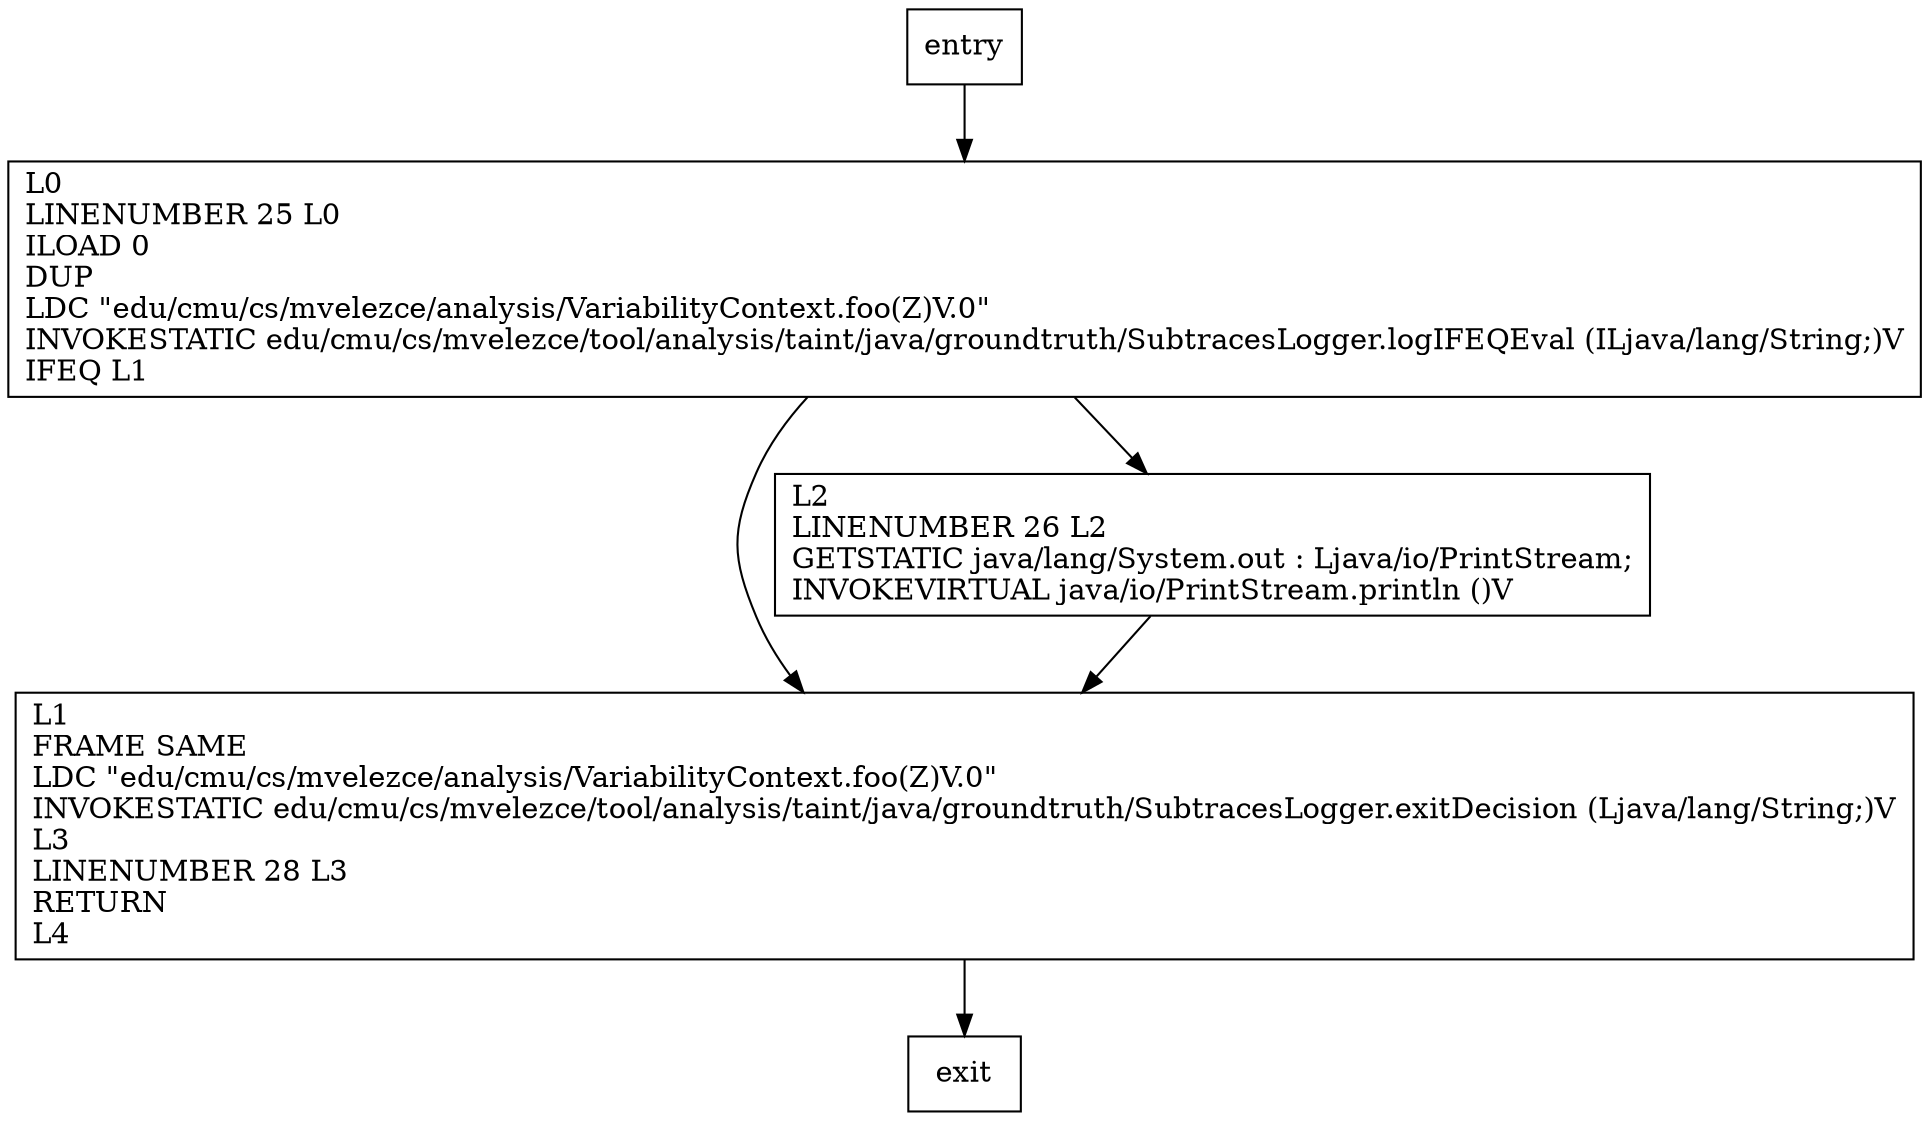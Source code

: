 digraph foo {
node [shape=record];
1713942956 [label="L1\lFRAME SAME\lLDC \"edu/cmu/cs/mvelezce/analysis/VariabilityContext.foo(Z)V.0\"\lINVOKESTATIC edu/cmu/cs/mvelezce/tool/analysis/taint/java/groundtruth/SubtracesLogger.exitDecision (Ljava/lang/String;)V\lL3\lLINENUMBER 28 L3\lRETURN\lL4\l"];
4594799 [label="L0\lLINENUMBER 25 L0\lILOAD 0\lDUP\lLDC \"edu/cmu/cs/mvelezce/analysis/VariabilityContext.foo(Z)V.0\"\lINVOKESTATIC edu/cmu/cs/mvelezce/tool/analysis/taint/java/groundtruth/SubtracesLogger.logIFEQEval (ILjava/lang/String;)V\lIFEQ L1\l"];
2070487119 [label="L2\lLINENUMBER 26 L2\lGETSTATIC java/lang/System.out : Ljava/io/PrintStream;\lINVOKEVIRTUAL java/io/PrintStream.println ()V\l"];
entry;
exit;
entry -> 4594799;
1713942956 -> exit;
4594799 -> 1713942956;
4594799 -> 2070487119;
2070487119 -> 1713942956;
}
